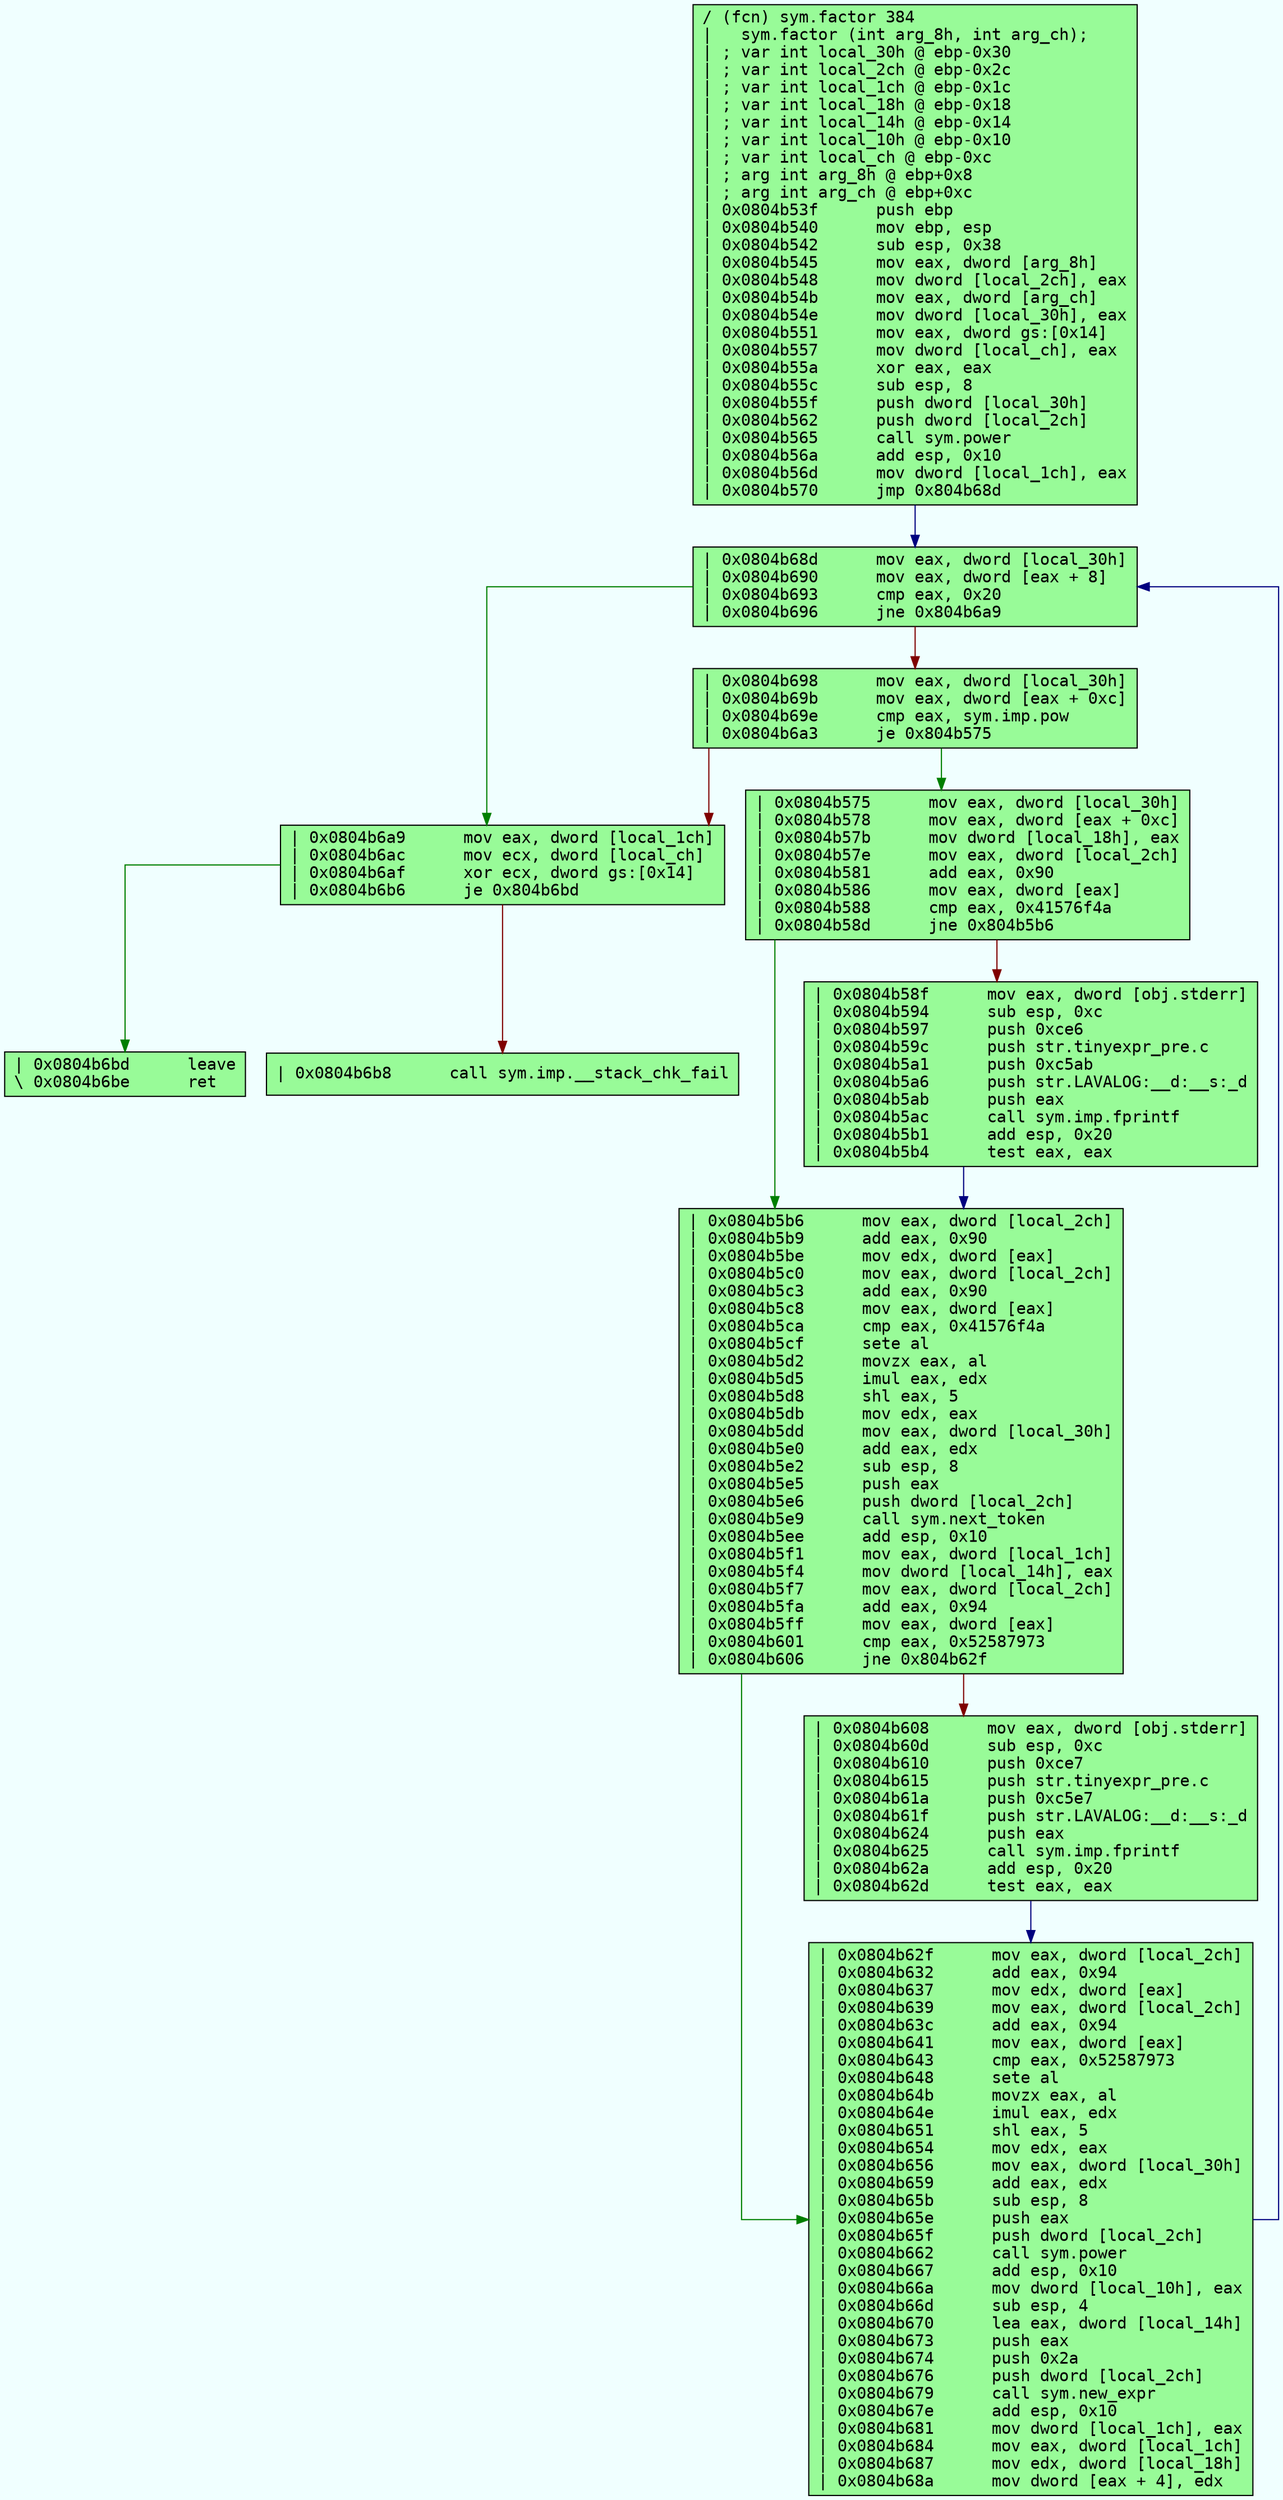 digraph code {
	graph [bgcolor=azure fontsize=8 fontname="Courier" splines="ortho"];
	node [fillcolor=gray style=filled shape=box];
	edge [arrowhead="normal"];
	"0x0804b53f" -> "0x0804b68d" [color="#00007f"];
	"0x0804b53f" [URL="sym.factor/0x0804b53f", fillcolor="palegreen",color="black", fontname="Courier",label="/ (fcn) sym.factor 384\l|   sym.factor (int arg_8h, int arg_ch);\l| ; var int local_30h @ ebp-0x30\l| ; var int local_2ch @ ebp-0x2c\l| ; var int local_1ch @ ebp-0x1c\l| ; var int local_18h @ ebp-0x18\l| ; var int local_14h @ ebp-0x14\l| ; var int local_10h @ ebp-0x10\l| ; var int local_ch @ ebp-0xc\l| ; arg int arg_8h @ ebp+0x8\l| ; arg int arg_ch @ ebp+0xc\l| 0x0804b53f      push ebp\l| 0x0804b540      mov ebp, esp\l| 0x0804b542      sub esp, 0x38\l| 0x0804b545      mov eax, dword [arg_8h]\l| 0x0804b548      mov dword [local_2ch], eax\l| 0x0804b54b      mov eax, dword [arg_ch]\l| 0x0804b54e      mov dword [local_30h], eax\l| 0x0804b551      mov eax, dword gs:[0x14]\l| 0x0804b557      mov dword [local_ch], eax\l| 0x0804b55a      xor eax, eax\l| 0x0804b55c      sub esp, 8\l| 0x0804b55f      push dword [local_30h]\l| 0x0804b562      push dword [local_2ch]\l| 0x0804b565      call sym.power\l| 0x0804b56a      add esp, 0x10\l| 0x0804b56d      mov dword [local_1ch], eax\l| 0x0804b570      jmp 0x804b68d\l"]
	"0x0804b575" -> "0x0804b5b6" [color="#007f00"];
	"0x0804b575" -> "0x0804b58f" [color="#7f0000"];
	"0x0804b575" [URL="sym.factor/0x0804b575", fillcolor="palegreen",color="black", fontname="Courier",label="| 0x0804b575      mov eax, dword [local_30h]\l| 0x0804b578      mov eax, dword [eax + 0xc]\l| 0x0804b57b      mov dword [local_18h], eax\l| 0x0804b57e      mov eax, dword [local_2ch]\l| 0x0804b581      add eax, 0x90\l| 0x0804b586      mov eax, dword [eax]\l| 0x0804b588      cmp eax, 0x41576f4a\l| 0x0804b58d      jne 0x804b5b6\l"]
	"0x0804b58f" -> "0x0804b5b6" [color="#00007f"];
	"0x0804b58f" [URL="sym.factor/0x0804b58f", fillcolor="palegreen",color="black", fontname="Courier",label="| 0x0804b58f      mov eax, dword [obj.stderr]\l| 0x0804b594      sub esp, 0xc\l| 0x0804b597      push 0xce6\l| 0x0804b59c      push str.tinyexpr_pre.c\l| 0x0804b5a1      push 0xc5ab\l| 0x0804b5a6      push str.LAVALOG:__d:__s:_d\l| 0x0804b5ab      push eax\l| 0x0804b5ac      call sym.imp.fprintf\l| 0x0804b5b1      add esp, 0x20\l| 0x0804b5b4      test eax, eax\l"]
	"0x0804b5b6" -> "0x0804b62f" [color="#007f00"];
	"0x0804b5b6" -> "0x0804b608" [color="#7f0000"];
	"0x0804b5b6" [URL="sym.factor/0x0804b5b6", fillcolor="palegreen",color="black", fontname="Courier",label="| 0x0804b5b6      mov eax, dword [local_2ch]\l| 0x0804b5b9      add eax, 0x90\l| 0x0804b5be      mov edx, dword [eax]\l| 0x0804b5c0      mov eax, dword [local_2ch]\l| 0x0804b5c3      add eax, 0x90\l| 0x0804b5c8      mov eax, dword [eax]\l| 0x0804b5ca      cmp eax, 0x41576f4a\l| 0x0804b5cf      sete al\l| 0x0804b5d2      movzx eax, al\l| 0x0804b5d5      imul eax, edx\l| 0x0804b5d8      shl eax, 5\l| 0x0804b5db      mov edx, eax\l| 0x0804b5dd      mov eax, dword [local_30h]\l| 0x0804b5e0      add eax, edx\l| 0x0804b5e2      sub esp, 8\l| 0x0804b5e5      push eax\l| 0x0804b5e6      push dword [local_2ch]\l| 0x0804b5e9      call sym.next_token\l| 0x0804b5ee      add esp, 0x10\l| 0x0804b5f1      mov eax, dword [local_1ch]\l| 0x0804b5f4      mov dword [local_14h], eax\l| 0x0804b5f7      mov eax, dword [local_2ch]\l| 0x0804b5fa      add eax, 0x94\l| 0x0804b5ff      mov eax, dword [eax]\l| 0x0804b601      cmp eax, 0x52587973\l| 0x0804b606      jne 0x804b62f\l"]
	"0x0804b608" -> "0x0804b62f" [color="#00007f"];
	"0x0804b608" [URL="sym.factor/0x0804b608", fillcolor="palegreen",color="black", fontname="Courier",label="| 0x0804b608      mov eax, dword [obj.stderr]\l| 0x0804b60d      sub esp, 0xc\l| 0x0804b610      push 0xce7\l| 0x0804b615      push str.tinyexpr_pre.c\l| 0x0804b61a      push 0xc5e7\l| 0x0804b61f      push str.LAVALOG:__d:__s:_d\l| 0x0804b624      push eax\l| 0x0804b625      call sym.imp.fprintf\l| 0x0804b62a      add esp, 0x20\l| 0x0804b62d      test eax, eax\l"]
	"0x0804b62f" -> "0x0804b68d" [color="#00007f"];
	"0x0804b62f" [URL="sym.factor/0x0804b62f", fillcolor="palegreen",color="black", fontname="Courier",label="| 0x0804b62f      mov eax, dword [local_2ch]\l| 0x0804b632      add eax, 0x94\l| 0x0804b637      mov edx, dword [eax]\l| 0x0804b639      mov eax, dword [local_2ch]\l| 0x0804b63c      add eax, 0x94\l| 0x0804b641      mov eax, dword [eax]\l| 0x0804b643      cmp eax, 0x52587973\l| 0x0804b648      sete al\l| 0x0804b64b      movzx eax, al\l| 0x0804b64e      imul eax, edx\l| 0x0804b651      shl eax, 5\l| 0x0804b654      mov edx, eax\l| 0x0804b656      mov eax, dword [local_30h]\l| 0x0804b659      add eax, edx\l| 0x0804b65b      sub esp, 8\l| 0x0804b65e      push eax\l| 0x0804b65f      push dword [local_2ch]\l| 0x0804b662      call sym.power\l| 0x0804b667      add esp, 0x10\l| 0x0804b66a      mov dword [local_10h], eax\l| 0x0804b66d      sub esp, 4\l| 0x0804b670      lea eax, dword [local_14h]\l| 0x0804b673      push eax\l| 0x0804b674      push 0x2a\l| 0x0804b676      push dword [local_2ch]\l| 0x0804b679      call sym.new_expr\l| 0x0804b67e      add esp, 0x10\l| 0x0804b681      mov dword [local_1ch], eax\l| 0x0804b684      mov eax, dword [local_1ch]\l| 0x0804b687      mov edx, dword [local_18h]\l| 0x0804b68a      mov dword [eax + 4], edx\l"]
	"0x0804b68d" -> "0x0804b6a9" [color="#007f00"];
	"0x0804b68d" -> "0x0804b698" [color="#7f0000"];
	"0x0804b68d" [URL="sym.factor/0x0804b68d", fillcolor="palegreen",color="black", fontname="Courier",label="| 0x0804b68d      mov eax, dword [local_30h]\l| 0x0804b690      mov eax, dword [eax + 8]\l| 0x0804b693      cmp eax, 0x20\l| 0x0804b696      jne 0x804b6a9\l"]
	"0x0804b698" -> "0x0804b575" [color="#007f00"];
	"0x0804b698" -> "0x0804b6a9" [color="#7f0000"];
	"0x0804b698" [URL="sym.factor/0x0804b698", fillcolor="palegreen",color="black", fontname="Courier",label="| 0x0804b698      mov eax, dword [local_30h]\l| 0x0804b69b      mov eax, dword [eax + 0xc]\l| 0x0804b69e      cmp eax, sym.imp.pow\l| 0x0804b6a3      je 0x804b575\l"]
	"0x0804b6a9" -> "0x0804b6bd" [color="#007f00"];
	"0x0804b6a9" -> "0x0804b6b8" [color="#7f0000"];
	"0x0804b6a9" [URL="sym.factor/0x0804b6a9", fillcolor="palegreen",color="black", fontname="Courier",label="| 0x0804b6a9      mov eax, dword [local_1ch]\l| 0x0804b6ac      mov ecx, dword [local_ch]\l| 0x0804b6af      xor ecx, dword gs:[0x14]\l| 0x0804b6b6      je 0x804b6bd\l"]
	"0x0804b6b8" [URL="sym.factor/0x0804b6b8", fillcolor="palegreen",color="black", fontname="Courier",label="| 0x0804b6b8      call sym.imp.__stack_chk_fail\l"]
	"0x0804b6bd" [URL="sym.factor/0x0804b6bd", fillcolor="palegreen",color="black", fontname="Courier",label="| 0x0804b6bd      leave\l\\ 0x0804b6be      ret\l"]
}
